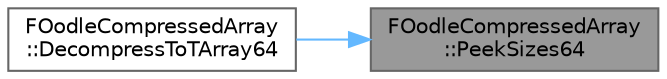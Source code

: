 digraph "FOodleCompressedArray::PeekSizes64"
{
 // INTERACTIVE_SVG=YES
 // LATEX_PDF_SIZE
  bgcolor="transparent";
  edge [fontname=Helvetica,fontsize=10,labelfontname=Helvetica,labelfontsize=10];
  node [fontname=Helvetica,fontsize=10,shape=box,height=0.2,width=0.4];
  rankdir="RL";
  Node1 [id="Node000001",label="FOodleCompressedArray\l::PeekSizes64",height=0.2,width=0.4,color="gray40", fillcolor="grey60", style="filled", fontcolor="black",tooltip=" "];
  Node1 -> Node2 [id="edge1_Node000001_Node000002",dir="back",color="steelblue1",style="solid",tooltip=" "];
  Node2 [id="Node000002",label="FOodleCompressedArray\l::DecompressToTArray64",height=0.2,width=0.4,color="grey40", fillcolor="white", style="filled",URL="$df/de2/namespaceFOodleCompressedArray.html#abe92d8758dae389d8fb89ebf4270164b",tooltip=" "];
}

